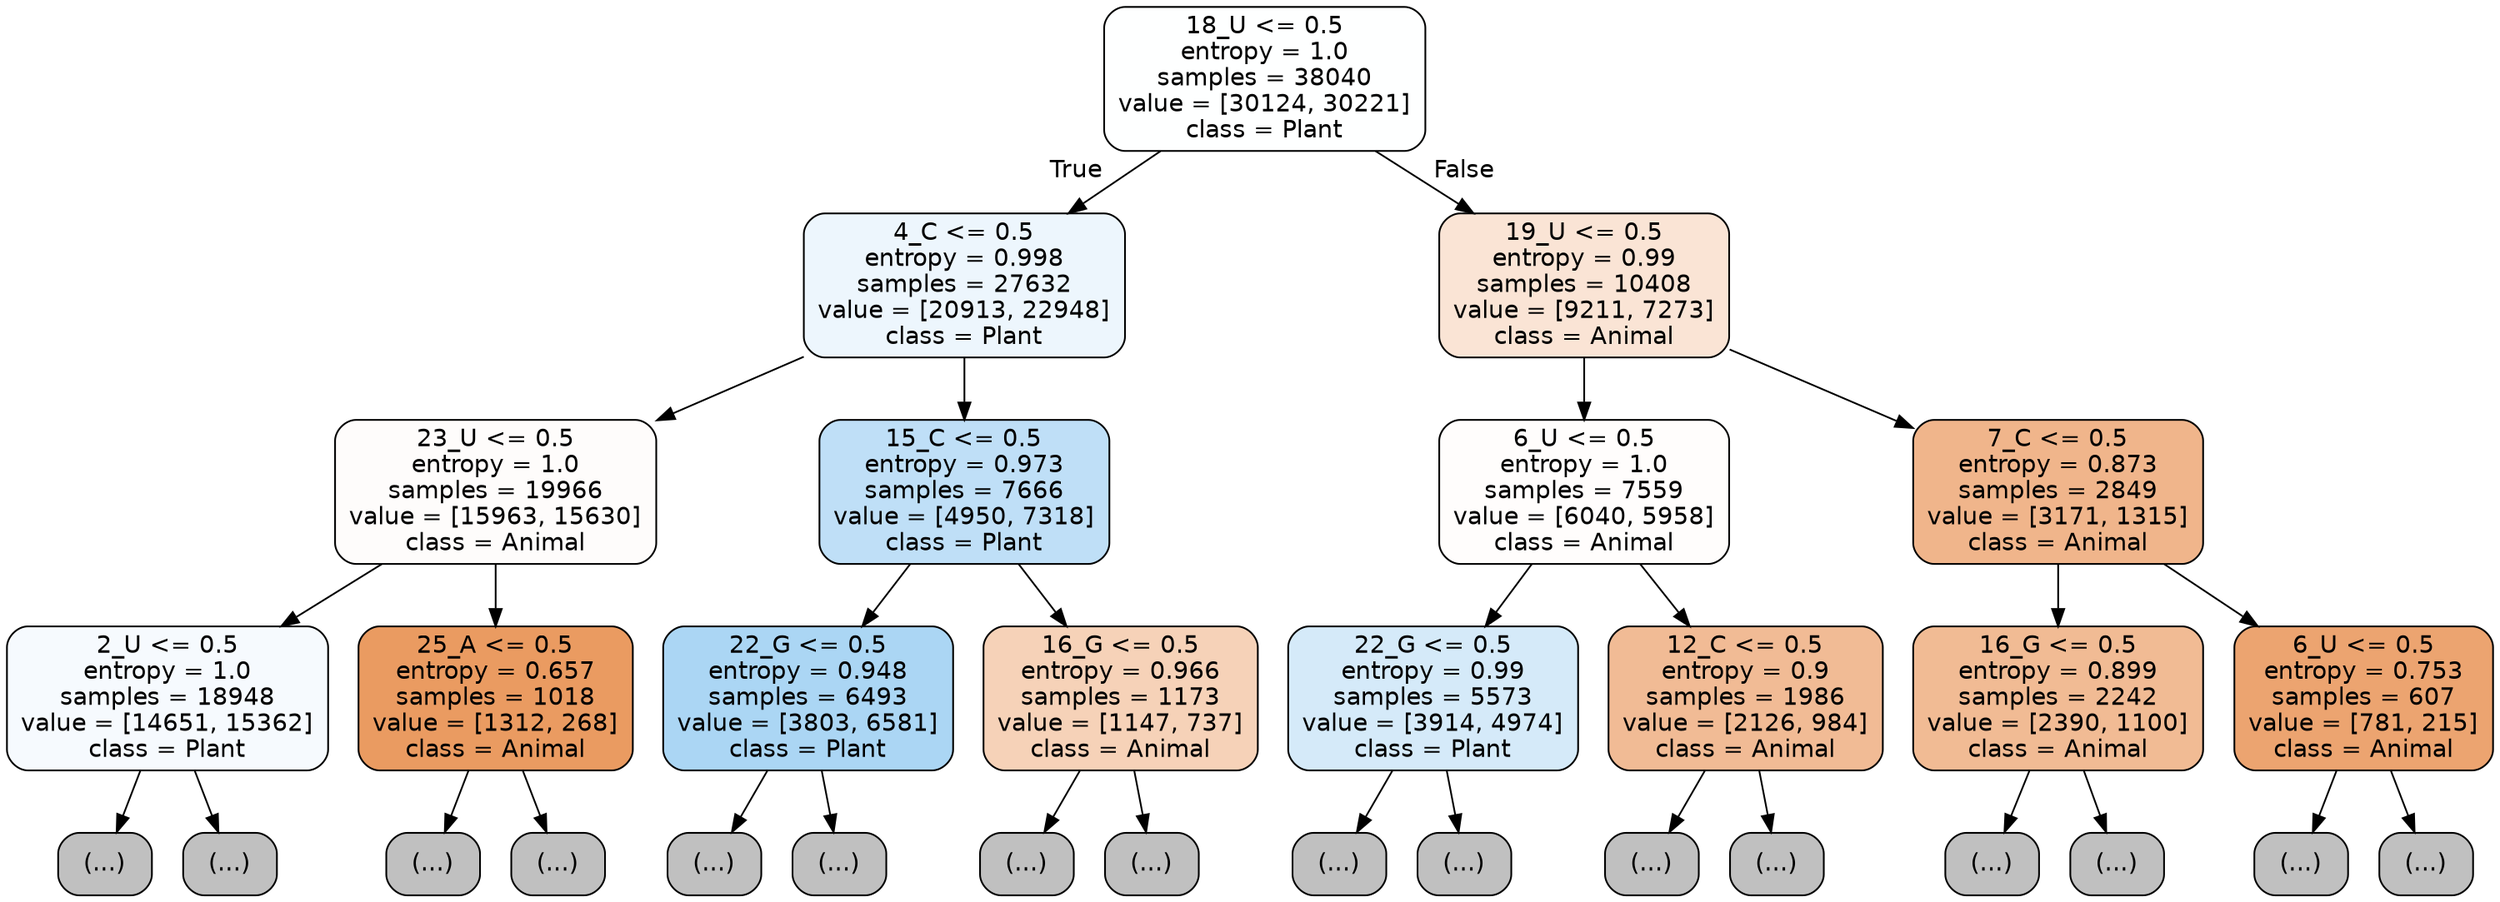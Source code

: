 digraph Tree {
node [shape=box, style="filled, rounded", color="black", fontname="helvetica"] ;
edge [fontname="helvetica"] ;
0 [label="18_U <= 0.5\nentropy = 1.0\nsamples = 38040\nvalue = [30124, 30221]\nclass = Plant", fillcolor="#feffff"] ;
1 [label="4_C <= 0.5\nentropy = 0.998\nsamples = 27632\nvalue = [20913, 22948]\nclass = Plant", fillcolor="#edf6fd"] ;
0 -> 1 [labeldistance=2.5, labelangle=45, headlabel="True"] ;
2 [label="23_U <= 0.5\nentropy = 1.0\nsamples = 19966\nvalue = [15963, 15630]\nclass = Animal", fillcolor="#fefcfb"] ;
1 -> 2 ;
3 [label="2_U <= 0.5\nentropy = 1.0\nsamples = 18948\nvalue = [14651, 15362]\nclass = Plant", fillcolor="#f6fafe"] ;
2 -> 3 ;
4 [label="(...)", fillcolor="#C0C0C0"] ;
3 -> 4 ;
6637 [label="(...)", fillcolor="#C0C0C0"] ;
3 -> 6637 ;
8984 [label="25_A <= 0.5\nentropy = 0.657\nsamples = 1018\nvalue = [1312, 268]\nclass = Animal", fillcolor="#ea9b61"] ;
2 -> 8984 ;
8985 [label="(...)", fillcolor="#C0C0C0"] ;
8984 -> 8985 ;
9356 [label="(...)", fillcolor="#C0C0C0"] ;
8984 -> 9356 ;
9377 [label="15_C <= 0.5\nentropy = 0.973\nsamples = 7666\nvalue = [4950, 7318]\nclass = Plant", fillcolor="#bfdff7"] ;
1 -> 9377 ;
9378 [label="22_G <= 0.5\nentropy = 0.948\nsamples = 6493\nvalue = [3803, 6581]\nclass = Plant", fillcolor="#abd6f4"] ;
9377 -> 9378 ;
9379 [label="(...)", fillcolor="#C0C0C0"] ;
9378 -> 9379 ;
11290 [label="(...)", fillcolor="#C0C0C0"] ;
9378 -> 11290 ;
11585 [label="16_G <= 0.5\nentropy = 0.966\nsamples = 1173\nvalue = [1147, 737]\nclass = Animal", fillcolor="#f6d2b8"] ;
9377 -> 11585 ;
11586 [label="(...)", fillcolor="#C0C0C0"] ;
11585 -> 11586 ;
12123 [label="(...)", fillcolor="#C0C0C0"] ;
11585 -> 12123 ;
12232 [label="19_U <= 0.5\nentropy = 0.99\nsamples = 10408\nvalue = [9211, 7273]\nclass = Animal", fillcolor="#fae4d5"] ;
0 -> 12232 [labeldistance=2.5, labelangle=-45, headlabel="False"] ;
12233 [label="6_U <= 0.5\nentropy = 1.0\nsamples = 7559\nvalue = [6040, 5958]\nclass = Animal", fillcolor="#fffdfc"] ;
12232 -> 12233 ;
12234 [label="22_G <= 0.5\nentropy = 0.99\nsamples = 5573\nvalue = [3914, 4974]\nclass = Plant", fillcolor="#d5eaf9"] ;
12233 -> 12234 ;
12235 [label="(...)", fillcolor="#C0C0C0"] ;
12234 -> 12235 ;
14312 [label="(...)", fillcolor="#C0C0C0"] ;
12234 -> 14312 ;
14579 [label="12_C <= 0.5\nentropy = 0.9\nsamples = 1986\nvalue = [2126, 984]\nclass = Animal", fillcolor="#f1bb95"] ;
12233 -> 14579 ;
14580 [label="(...)", fillcolor="#C0C0C0"] ;
14579 -> 14580 ;
15329 [label="(...)", fillcolor="#C0C0C0"] ;
14579 -> 15329 ;
15564 [label="7_C <= 0.5\nentropy = 0.873\nsamples = 2849\nvalue = [3171, 1315]\nclass = Animal", fillcolor="#f0b58b"] ;
12232 -> 15564 ;
15565 [label="16_G <= 0.5\nentropy = 0.899\nsamples = 2242\nvalue = [2390, 1100]\nclass = Animal", fillcolor="#f1bb94"] ;
15564 -> 15565 ;
15566 [label="(...)", fillcolor="#C0C0C0"] ;
15565 -> 15566 ;
16311 [label="(...)", fillcolor="#C0C0C0"] ;
15565 -> 16311 ;
16596 [label="6_U <= 0.5\nentropy = 0.753\nsamples = 607\nvalue = [781, 215]\nclass = Animal", fillcolor="#eca470"] ;
15564 -> 16596 ;
16597 [label="(...)", fillcolor="#C0C0C0"] ;
16596 -> 16597 ;
16766 [label="(...)", fillcolor="#C0C0C0"] ;
16596 -> 16766 ;
}
